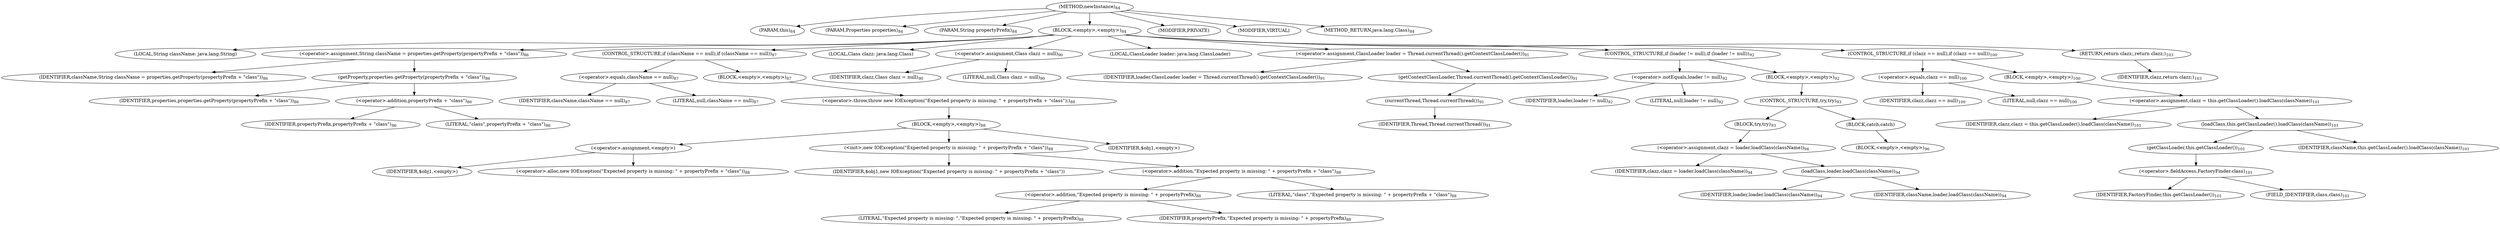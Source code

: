 digraph "newInstance" {  
"194" [label = <(METHOD,newInstance)<SUB>84</SUB>> ]
"195" [label = <(PARAM,this)<SUB>84</SUB>> ]
"196" [label = <(PARAM,Properties properties)<SUB>84</SUB>> ]
"197" [label = <(PARAM,String propertyPrefix)<SUB>84</SUB>> ]
"198" [label = <(BLOCK,&lt;empty&gt;,&lt;empty&gt;)<SUB>84</SUB>> ]
"199" [label = <(LOCAL,String className: java.lang.String)> ]
"200" [label = <(&lt;operator&gt;.assignment,String className = properties.getProperty(propertyPrefix + &quot;class&quot;))<SUB>86</SUB>> ]
"201" [label = <(IDENTIFIER,className,String className = properties.getProperty(propertyPrefix + &quot;class&quot;))<SUB>86</SUB>> ]
"202" [label = <(getProperty,properties.getProperty(propertyPrefix + &quot;class&quot;))<SUB>86</SUB>> ]
"203" [label = <(IDENTIFIER,properties,properties.getProperty(propertyPrefix + &quot;class&quot;))<SUB>86</SUB>> ]
"204" [label = <(&lt;operator&gt;.addition,propertyPrefix + &quot;class&quot;)<SUB>86</SUB>> ]
"205" [label = <(IDENTIFIER,propertyPrefix,propertyPrefix + &quot;class&quot;)<SUB>86</SUB>> ]
"206" [label = <(LITERAL,&quot;class&quot;,propertyPrefix + &quot;class&quot;)<SUB>86</SUB>> ]
"207" [label = <(CONTROL_STRUCTURE,if (className == null),if (className == null))<SUB>87</SUB>> ]
"208" [label = <(&lt;operator&gt;.equals,className == null)<SUB>87</SUB>> ]
"209" [label = <(IDENTIFIER,className,className == null)<SUB>87</SUB>> ]
"210" [label = <(LITERAL,null,className == null)<SUB>87</SUB>> ]
"211" [label = <(BLOCK,&lt;empty&gt;,&lt;empty&gt;)<SUB>87</SUB>> ]
"212" [label = <(&lt;operator&gt;.throw,throw new IOException(&quot;Expected property is missing: &quot; + propertyPrefix + &quot;class&quot;);)<SUB>88</SUB>> ]
"213" [label = <(BLOCK,&lt;empty&gt;,&lt;empty&gt;)<SUB>88</SUB>> ]
"214" [label = <(&lt;operator&gt;.assignment,&lt;empty&gt;)> ]
"215" [label = <(IDENTIFIER,$obj1,&lt;empty&gt;)> ]
"216" [label = <(&lt;operator&gt;.alloc,new IOException(&quot;Expected property is missing: &quot; + propertyPrefix + &quot;class&quot;))<SUB>88</SUB>> ]
"217" [label = <(&lt;init&gt;,new IOException(&quot;Expected property is missing: &quot; + propertyPrefix + &quot;class&quot;))<SUB>88</SUB>> ]
"218" [label = <(IDENTIFIER,$obj1,new IOException(&quot;Expected property is missing: &quot; + propertyPrefix + &quot;class&quot;))> ]
"219" [label = <(&lt;operator&gt;.addition,&quot;Expected property is missing: &quot; + propertyPrefix + &quot;class&quot;)<SUB>88</SUB>> ]
"220" [label = <(&lt;operator&gt;.addition,&quot;Expected property is missing: &quot; + propertyPrefix)<SUB>88</SUB>> ]
"221" [label = <(LITERAL,&quot;Expected property is missing: &quot;,&quot;Expected property is missing: &quot; + propertyPrefix)<SUB>88</SUB>> ]
"222" [label = <(IDENTIFIER,propertyPrefix,&quot;Expected property is missing: &quot; + propertyPrefix)<SUB>88</SUB>> ]
"223" [label = <(LITERAL,&quot;class&quot;,&quot;Expected property is missing: &quot; + propertyPrefix + &quot;class&quot;)<SUB>88</SUB>> ]
"224" [label = <(IDENTIFIER,$obj1,&lt;empty&gt;)> ]
"225" [label = <(LOCAL,Class clazz: java.lang.Class)> ]
"226" [label = <(&lt;operator&gt;.assignment,Class clazz = null)<SUB>90</SUB>> ]
"227" [label = <(IDENTIFIER,clazz,Class clazz = null)<SUB>90</SUB>> ]
"228" [label = <(LITERAL,null,Class clazz = null)<SUB>90</SUB>> ]
"229" [label = <(LOCAL,ClassLoader loader: java.lang.ClassLoader)> ]
"230" [label = <(&lt;operator&gt;.assignment,ClassLoader loader = Thread.currentThread().getContextClassLoader())<SUB>91</SUB>> ]
"231" [label = <(IDENTIFIER,loader,ClassLoader loader = Thread.currentThread().getContextClassLoader())<SUB>91</SUB>> ]
"232" [label = <(getContextClassLoader,Thread.currentThread().getContextClassLoader())<SUB>91</SUB>> ]
"233" [label = <(currentThread,Thread.currentThread())<SUB>91</SUB>> ]
"234" [label = <(IDENTIFIER,Thread,Thread.currentThread())<SUB>91</SUB>> ]
"235" [label = <(CONTROL_STRUCTURE,if (loader != null),if (loader != null))<SUB>92</SUB>> ]
"236" [label = <(&lt;operator&gt;.notEquals,loader != null)<SUB>92</SUB>> ]
"237" [label = <(IDENTIFIER,loader,loader != null)<SUB>92</SUB>> ]
"238" [label = <(LITERAL,null,loader != null)<SUB>92</SUB>> ]
"239" [label = <(BLOCK,&lt;empty&gt;,&lt;empty&gt;)<SUB>92</SUB>> ]
"240" [label = <(CONTROL_STRUCTURE,try,try)<SUB>93</SUB>> ]
"241" [label = <(BLOCK,try,try)<SUB>93</SUB>> ]
"242" [label = <(&lt;operator&gt;.assignment,clazz = loader.loadClass(className))<SUB>94</SUB>> ]
"243" [label = <(IDENTIFIER,clazz,clazz = loader.loadClass(className))<SUB>94</SUB>> ]
"244" [label = <(loadClass,loader.loadClass(className))<SUB>94</SUB>> ]
"245" [label = <(IDENTIFIER,loader,loader.loadClass(className))<SUB>94</SUB>> ]
"246" [label = <(IDENTIFIER,className,loader.loadClass(className))<SUB>94</SUB>> ]
"247" [label = <(BLOCK,catch,catch)> ]
"248" [label = <(BLOCK,&lt;empty&gt;,&lt;empty&gt;)<SUB>96</SUB>> ]
"249" [label = <(CONTROL_STRUCTURE,if (clazz == null),if (clazz == null))<SUB>100</SUB>> ]
"250" [label = <(&lt;operator&gt;.equals,clazz == null)<SUB>100</SUB>> ]
"251" [label = <(IDENTIFIER,clazz,clazz == null)<SUB>100</SUB>> ]
"252" [label = <(LITERAL,null,clazz == null)<SUB>100</SUB>> ]
"253" [label = <(BLOCK,&lt;empty&gt;,&lt;empty&gt;)<SUB>100</SUB>> ]
"254" [label = <(&lt;operator&gt;.assignment,clazz = this.getClassLoader().loadClass(className))<SUB>101</SUB>> ]
"255" [label = <(IDENTIFIER,clazz,clazz = this.getClassLoader().loadClass(className))<SUB>101</SUB>> ]
"256" [label = <(loadClass,this.getClassLoader().loadClass(className))<SUB>101</SUB>> ]
"257" [label = <(getClassLoader,this.getClassLoader())<SUB>101</SUB>> ]
"258" [label = <(&lt;operator&gt;.fieldAccess,FactoryFinder.class)<SUB>101</SUB>> ]
"259" [label = <(IDENTIFIER,FactoryFinder,this.getClassLoader())<SUB>101</SUB>> ]
"260" [label = <(FIELD_IDENTIFIER,class,class)<SUB>101</SUB>> ]
"261" [label = <(IDENTIFIER,className,this.getClassLoader().loadClass(className))<SUB>101</SUB>> ]
"262" [label = <(RETURN,return clazz;,return clazz;)<SUB>103</SUB>> ]
"263" [label = <(IDENTIFIER,clazz,return clazz;)<SUB>103</SUB>> ]
"264" [label = <(MODIFIER,PRIVATE)> ]
"265" [label = <(MODIFIER,VIRTUAL)> ]
"266" [label = <(METHOD_RETURN,java.lang.Class)<SUB>84</SUB>> ]
  "194" -> "195" 
  "194" -> "196" 
  "194" -> "197" 
  "194" -> "198" 
  "194" -> "264" 
  "194" -> "265" 
  "194" -> "266" 
  "198" -> "199" 
  "198" -> "200" 
  "198" -> "207" 
  "198" -> "225" 
  "198" -> "226" 
  "198" -> "229" 
  "198" -> "230" 
  "198" -> "235" 
  "198" -> "249" 
  "198" -> "262" 
  "200" -> "201" 
  "200" -> "202" 
  "202" -> "203" 
  "202" -> "204" 
  "204" -> "205" 
  "204" -> "206" 
  "207" -> "208" 
  "207" -> "211" 
  "208" -> "209" 
  "208" -> "210" 
  "211" -> "212" 
  "212" -> "213" 
  "213" -> "214" 
  "213" -> "217" 
  "213" -> "224" 
  "214" -> "215" 
  "214" -> "216" 
  "217" -> "218" 
  "217" -> "219" 
  "219" -> "220" 
  "219" -> "223" 
  "220" -> "221" 
  "220" -> "222" 
  "226" -> "227" 
  "226" -> "228" 
  "230" -> "231" 
  "230" -> "232" 
  "232" -> "233" 
  "233" -> "234" 
  "235" -> "236" 
  "235" -> "239" 
  "236" -> "237" 
  "236" -> "238" 
  "239" -> "240" 
  "240" -> "241" 
  "240" -> "247" 
  "241" -> "242" 
  "242" -> "243" 
  "242" -> "244" 
  "244" -> "245" 
  "244" -> "246" 
  "247" -> "248" 
  "249" -> "250" 
  "249" -> "253" 
  "250" -> "251" 
  "250" -> "252" 
  "253" -> "254" 
  "254" -> "255" 
  "254" -> "256" 
  "256" -> "257" 
  "256" -> "261" 
  "257" -> "258" 
  "258" -> "259" 
  "258" -> "260" 
  "262" -> "263" 
}
